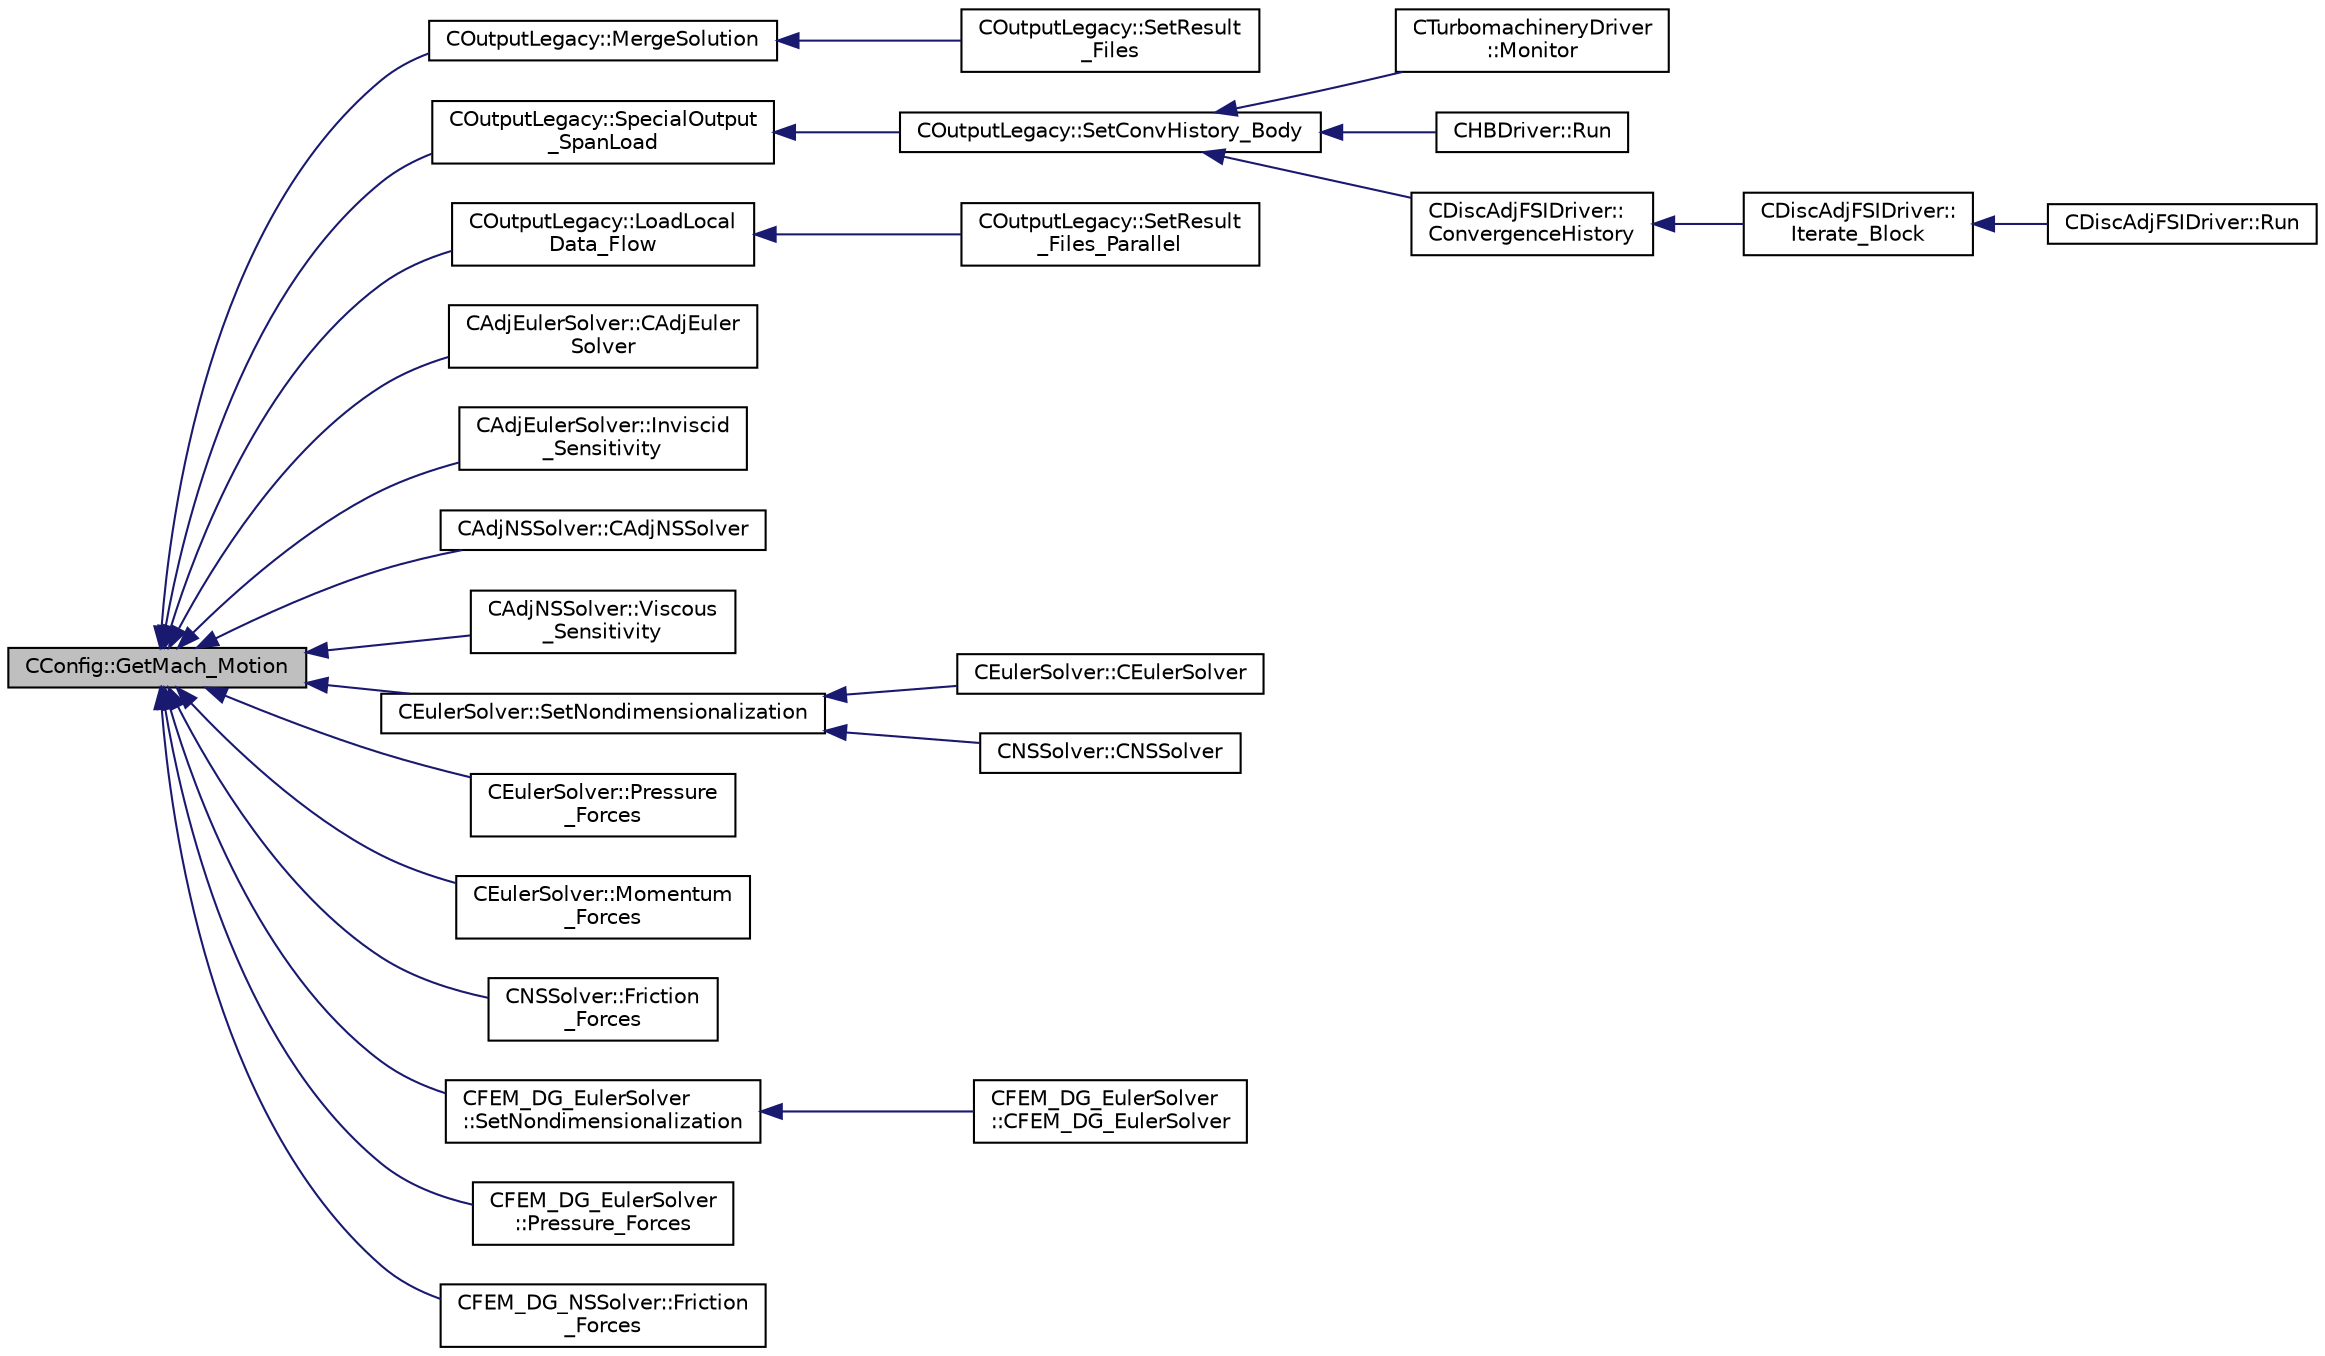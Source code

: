 digraph "CConfig::GetMach_Motion"
{
  edge [fontname="Helvetica",fontsize="10",labelfontname="Helvetica",labelfontsize="10"];
  node [fontname="Helvetica",fontsize="10",shape=record];
  rankdir="LR";
  Node6257 [label="CConfig::GetMach_Motion",height=0.2,width=0.4,color="black", fillcolor="grey75", style="filled", fontcolor="black"];
  Node6257 -> Node6258 [dir="back",color="midnightblue",fontsize="10",style="solid",fontname="Helvetica"];
  Node6258 [label="COutputLegacy::MergeSolution",height=0.2,width=0.4,color="black", fillcolor="white", style="filled",URL="$class_c_output_legacy.html#af30cc9d6a1d32da2af7043901a5914cf",tooltip="Merge the solution into a data structure used for output file writing. "];
  Node6258 -> Node6259 [dir="back",color="midnightblue",fontsize="10",style="solid",fontname="Helvetica"];
  Node6259 [label="COutputLegacy::SetResult\l_Files",height=0.2,width=0.4,color="black", fillcolor="white", style="filled",URL="$class_c_output_legacy.html#aa817439538e8cf82f82acbfa0bf7e735",tooltip="Writes and organizes the all the output files, except the history one, for serial computations..."];
  Node6257 -> Node6260 [dir="back",color="midnightblue",fontsize="10",style="solid",fontname="Helvetica"];
  Node6260 [label="COutputLegacy::SpecialOutput\l_SpanLoad",height=0.2,width=0.4,color="black", fillcolor="white", style="filled",URL="$class_c_output_legacy.html#a8772390855e98cb1b90e6b835d2532de",tooltip="Writes forces at different sections. "];
  Node6260 -> Node6261 [dir="back",color="midnightblue",fontsize="10",style="solid",fontname="Helvetica"];
  Node6261 [label="COutputLegacy::SetConvHistory_Body",height=0.2,width=0.4,color="black", fillcolor="white", style="filled",URL="$class_c_output_legacy.html#a217cc0d778a3828499189a9debee47c6",tooltip="Write the history file and the convergence on the screen for serial computations. ..."];
  Node6261 -> Node6262 [dir="back",color="midnightblue",fontsize="10",style="solid",fontname="Helvetica"];
  Node6262 [label="CTurbomachineryDriver\l::Monitor",height=0.2,width=0.4,color="black", fillcolor="white", style="filled",URL="$class_c_turbomachinery_driver.html#a41d7b50bbacef68eb5436293ebb2da4f",tooltip="Monitor the computation. "];
  Node6261 -> Node6263 [dir="back",color="midnightblue",fontsize="10",style="solid",fontname="Helvetica"];
  Node6263 [label="CHBDriver::Run",height=0.2,width=0.4,color="black", fillcolor="white", style="filled",URL="$class_c_h_b_driver.html#a98c0448a8e0404845ee54e25b62eaea9",tooltip="Run a single iteration of a Harmonic Balance problem. "];
  Node6261 -> Node6264 [dir="back",color="midnightblue",fontsize="10",style="solid",fontname="Helvetica"];
  Node6264 [label="CDiscAdjFSIDriver::\lConvergenceHistory",height=0.2,width=0.4,color="black", fillcolor="white", style="filled",URL="$class_c_disc_adj_f_s_i_driver.html#a139dfa2442613879f2b15f28a09c2bd5",tooltip="Output the convergence history. "];
  Node6264 -> Node6265 [dir="back",color="midnightblue",fontsize="10",style="solid",fontname="Helvetica"];
  Node6265 [label="CDiscAdjFSIDriver::\lIterate_Block",height=0.2,width=0.4,color="black", fillcolor="white", style="filled",URL="$class_c_disc_adj_f_s_i_driver.html#a84949f139fa795b7d34d6ff77e82eb5c",tooltip="Iterate a certain block for adjoint FSI - may be the whole set of variables or independent and subite..."];
  Node6265 -> Node6266 [dir="back",color="midnightblue",fontsize="10",style="solid",fontname="Helvetica"];
  Node6266 [label="CDiscAdjFSIDriver::Run",height=0.2,width=0.4,color="black", fillcolor="white", style="filled",URL="$class_c_disc_adj_f_s_i_driver.html#a2e965d6e9c4dcfc296077cae225cab21",tooltip="Run a Discrete Adjoint iteration for the FSI problem. "];
  Node6257 -> Node6267 [dir="back",color="midnightblue",fontsize="10",style="solid",fontname="Helvetica"];
  Node6267 [label="COutputLegacy::LoadLocal\lData_Flow",height=0.2,width=0.4,color="black", fillcolor="white", style="filled",URL="$class_c_output_legacy.html#a83e5de863b29fe3a222074d93d696d57",tooltip="Load the desired solution data into a structure used for parallel reordering and output file writing ..."];
  Node6267 -> Node6268 [dir="back",color="midnightblue",fontsize="10",style="solid",fontname="Helvetica"];
  Node6268 [label="COutputLegacy::SetResult\l_Files_Parallel",height=0.2,width=0.4,color="black", fillcolor="white", style="filled",URL="$class_c_output_legacy.html#a9e7832982d8237df4df455b027fd203b",tooltip="Writes and organizes the all the output files, except the history one, for parallel computations..."];
  Node6257 -> Node6269 [dir="back",color="midnightblue",fontsize="10",style="solid",fontname="Helvetica"];
  Node6269 [label="CAdjEulerSolver::CAdjEuler\lSolver",height=0.2,width=0.4,color="black", fillcolor="white", style="filled",URL="$class_c_adj_euler_solver.html#a0a739888df9436d4707665d152a7af1a"];
  Node6257 -> Node6270 [dir="back",color="midnightblue",fontsize="10",style="solid",fontname="Helvetica"];
  Node6270 [label="CAdjEulerSolver::Inviscid\l_Sensitivity",height=0.2,width=0.4,color="black", fillcolor="white", style="filled",URL="$class_c_adj_euler_solver.html#a35fcc75148b249c56e3625ba23196856",tooltip="Compute the inviscid sensitivity of the functional. "];
  Node6257 -> Node6271 [dir="back",color="midnightblue",fontsize="10",style="solid",fontname="Helvetica"];
  Node6271 [label="CAdjNSSolver::CAdjNSSolver",height=0.2,width=0.4,color="black", fillcolor="white", style="filled",URL="$class_c_adj_n_s_solver.html#a323f1dc7c0b9fe00d1911eeeea365d46"];
  Node6257 -> Node6272 [dir="back",color="midnightblue",fontsize="10",style="solid",fontname="Helvetica"];
  Node6272 [label="CAdjNSSolver::Viscous\l_Sensitivity",height=0.2,width=0.4,color="black", fillcolor="white", style="filled",URL="$class_c_adj_n_s_solver.html#ab05613f9de871991f55c2e1f12eac8dd",tooltip="Compute the viscous sensitivity of the functional. "];
  Node6257 -> Node6273 [dir="back",color="midnightblue",fontsize="10",style="solid",fontname="Helvetica"];
  Node6273 [label="CEulerSolver::SetNondimensionalization",height=0.2,width=0.4,color="black", fillcolor="white", style="filled",URL="$class_c_euler_solver.html#a1c633d6e77fefb2e76308e2ba0af0c2c",tooltip="Set the solver nondimensionalization. "];
  Node6273 -> Node6274 [dir="back",color="midnightblue",fontsize="10",style="solid",fontname="Helvetica"];
  Node6274 [label="CEulerSolver::CEulerSolver",height=0.2,width=0.4,color="black", fillcolor="white", style="filled",URL="$class_c_euler_solver.html#ae1e74218b4e943111b100d7ddcbd4db9"];
  Node6273 -> Node6275 [dir="back",color="midnightblue",fontsize="10",style="solid",fontname="Helvetica"];
  Node6275 [label="CNSSolver::CNSSolver",height=0.2,width=0.4,color="black", fillcolor="white", style="filled",URL="$class_c_n_s_solver.html#a2a8ad49c42b4546696e631cf44b7788b"];
  Node6257 -> Node6276 [dir="back",color="midnightblue",fontsize="10",style="solid",fontname="Helvetica"];
  Node6276 [label="CEulerSolver::Pressure\l_Forces",height=0.2,width=0.4,color="black", fillcolor="white", style="filled",URL="$class_c_euler_solver.html#a98856f91553ab35f30d27bfd0ab46d69",tooltip="Compute the pressure forces and all the adimensional coefficients. "];
  Node6257 -> Node6277 [dir="back",color="midnightblue",fontsize="10",style="solid",fontname="Helvetica"];
  Node6277 [label="CEulerSolver::Momentum\l_Forces",height=0.2,width=0.4,color="black", fillcolor="white", style="filled",URL="$class_c_euler_solver.html#a9e92c9defb86bcb87924741dd9f89e9d",tooltip="Compute the pressure forces and all the adimensional coefficients. "];
  Node6257 -> Node6278 [dir="back",color="midnightblue",fontsize="10",style="solid",fontname="Helvetica"];
  Node6278 [label="CNSSolver::Friction\l_Forces",height=0.2,width=0.4,color="black", fillcolor="white", style="filled",URL="$class_c_n_s_solver.html#acc926a2b83d8b90fa71faf46abe8f6b7",tooltip="Compute the viscous forces and all the addimensional coefficients. "];
  Node6257 -> Node6279 [dir="back",color="midnightblue",fontsize="10",style="solid",fontname="Helvetica"];
  Node6279 [label="CFEM_DG_EulerSolver\l::SetNondimensionalization",height=0.2,width=0.4,color="black", fillcolor="white", style="filled",URL="$class_c_f_e_m___d_g___euler_solver.html#a31316dc2fe564329d9bb372961b10a3a",tooltip="Set the fluid solver nondimensionalization. "];
  Node6279 -> Node6280 [dir="back",color="midnightblue",fontsize="10",style="solid",fontname="Helvetica"];
  Node6280 [label="CFEM_DG_EulerSolver\l::CFEM_DG_EulerSolver",height=0.2,width=0.4,color="black", fillcolor="white", style="filled",URL="$class_c_f_e_m___d_g___euler_solver.html#a70d30ef9e7cd7620d54ec73f4b1ed28c"];
  Node6257 -> Node6281 [dir="back",color="midnightblue",fontsize="10",style="solid",fontname="Helvetica"];
  Node6281 [label="CFEM_DG_EulerSolver\l::Pressure_Forces",height=0.2,width=0.4,color="black", fillcolor="white", style="filled",URL="$class_c_f_e_m___d_g___euler_solver.html#a5b3e068f83cbf3aeb8e6a4e02b4bf27b",tooltip="Compute the pressure forces and all the adimensional coefficients. "];
  Node6257 -> Node6282 [dir="back",color="midnightblue",fontsize="10",style="solid",fontname="Helvetica"];
  Node6282 [label="CFEM_DG_NSSolver::Friction\l_Forces",height=0.2,width=0.4,color="black", fillcolor="white", style="filled",URL="$class_c_f_e_m___d_g___n_s_solver.html#a15cec95ab40ebb36ee69bc5f58840cf3",tooltip="Compute the viscous forces and all the addimensional coefficients. "];
}
